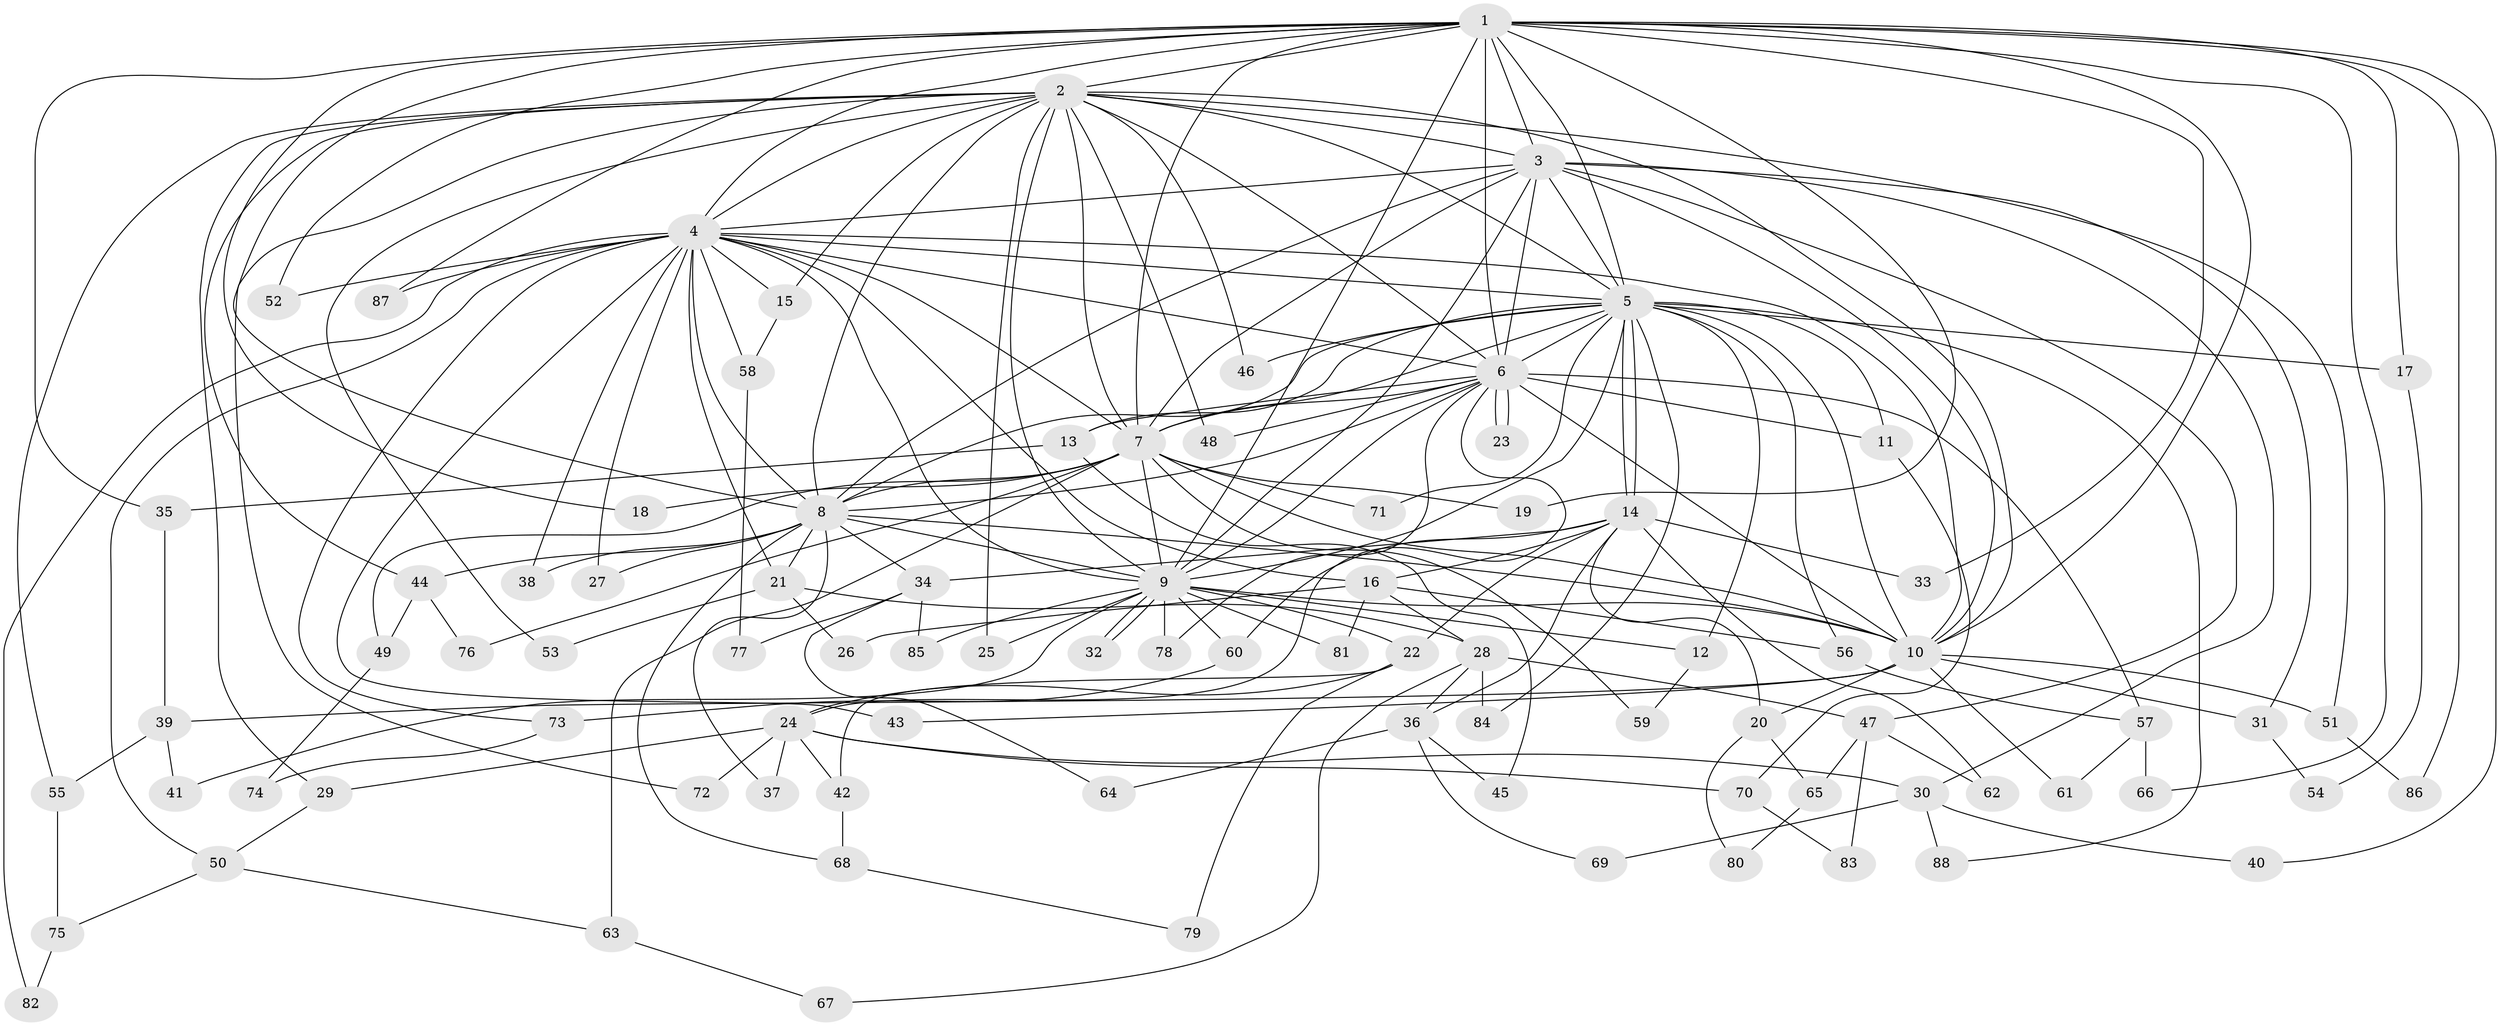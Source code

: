 // Generated by graph-tools (version 1.1) at 2025/49/03/09/25 03:49:31]
// undirected, 88 vertices, 201 edges
graph export_dot {
graph [start="1"]
  node [color=gray90,style=filled];
  1;
  2;
  3;
  4;
  5;
  6;
  7;
  8;
  9;
  10;
  11;
  12;
  13;
  14;
  15;
  16;
  17;
  18;
  19;
  20;
  21;
  22;
  23;
  24;
  25;
  26;
  27;
  28;
  29;
  30;
  31;
  32;
  33;
  34;
  35;
  36;
  37;
  38;
  39;
  40;
  41;
  42;
  43;
  44;
  45;
  46;
  47;
  48;
  49;
  50;
  51;
  52;
  53;
  54;
  55;
  56;
  57;
  58;
  59;
  60;
  61;
  62;
  63;
  64;
  65;
  66;
  67;
  68;
  69;
  70;
  71;
  72;
  73;
  74;
  75;
  76;
  77;
  78;
  79;
  80;
  81;
  82;
  83;
  84;
  85;
  86;
  87;
  88;
  1 -- 2;
  1 -- 3;
  1 -- 4;
  1 -- 5;
  1 -- 6;
  1 -- 7;
  1 -- 8;
  1 -- 9;
  1 -- 10;
  1 -- 17;
  1 -- 18;
  1 -- 19;
  1 -- 33;
  1 -- 35;
  1 -- 40;
  1 -- 52;
  1 -- 66;
  1 -- 86;
  1 -- 87;
  2 -- 3;
  2 -- 4;
  2 -- 5;
  2 -- 6;
  2 -- 7;
  2 -- 8;
  2 -- 9;
  2 -- 10;
  2 -- 15;
  2 -- 25;
  2 -- 29;
  2 -- 44;
  2 -- 46;
  2 -- 48;
  2 -- 51;
  2 -- 53;
  2 -- 55;
  2 -- 72;
  3 -- 4;
  3 -- 5;
  3 -- 6;
  3 -- 7;
  3 -- 8;
  3 -- 9;
  3 -- 10;
  3 -- 30;
  3 -- 31;
  3 -- 47;
  4 -- 5;
  4 -- 6;
  4 -- 7;
  4 -- 8;
  4 -- 9;
  4 -- 10;
  4 -- 15;
  4 -- 16;
  4 -- 21;
  4 -- 27;
  4 -- 38;
  4 -- 43;
  4 -- 50;
  4 -- 52;
  4 -- 58;
  4 -- 73;
  4 -- 82;
  4 -- 87;
  5 -- 6;
  5 -- 7;
  5 -- 8;
  5 -- 9;
  5 -- 10;
  5 -- 11;
  5 -- 12;
  5 -- 13;
  5 -- 14;
  5 -- 14;
  5 -- 17;
  5 -- 46;
  5 -- 56;
  5 -- 71;
  5 -- 84;
  5 -- 88;
  6 -- 7;
  6 -- 8;
  6 -- 9;
  6 -- 10;
  6 -- 11;
  6 -- 13;
  6 -- 23;
  6 -- 23;
  6 -- 24;
  6 -- 48;
  6 -- 57;
  6 -- 78;
  7 -- 8;
  7 -- 9;
  7 -- 10;
  7 -- 18;
  7 -- 19;
  7 -- 49;
  7 -- 59;
  7 -- 63;
  7 -- 71;
  7 -- 76;
  8 -- 9;
  8 -- 10;
  8 -- 21;
  8 -- 27;
  8 -- 34;
  8 -- 37;
  8 -- 38;
  8 -- 44;
  8 -- 68;
  9 -- 10;
  9 -- 12;
  9 -- 22;
  9 -- 25;
  9 -- 32;
  9 -- 32;
  9 -- 41;
  9 -- 60;
  9 -- 78;
  9 -- 81;
  9 -- 85;
  10 -- 20;
  10 -- 31;
  10 -- 39;
  10 -- 43;
  10 -- 51;
  10 -- 61;
  11 -- 70;
  12 -- 59;
  13 -- 35;
  13 -- 45;
  14 -- 16;
  14 -- 20;
  14 -- 22;
  14 -- 33;
  14 -- 34;
  14 -- 36;
  14 -- 60;
  14 -- 62;
  15 -- 58;
  16 -- 26;
  16 -- 28;
  16 -- 56;
  16 -- 81;
  17 -- 54;
  20 -- 65;
  20 -- 80;
  21 -- 26;
  21 -- 28;
  21 -- 53;
  22 -- 24;
  22 -- 42;
  22 -- 79;
  24 -- 29;
  24 -- 30;
  24 -- 37;
  24 -- 42;
  24 -- 70;
  24 -- 72;
  28 -- 36;
  28 -- 47;
  28 -- 67;
  28 -- 84;
  29 -- 50;
  30 -- 40;
  30 -- 69;
  30 -- 88;
  31 -- 54;
  34 -- 64;
  34 -- 77;
  34 -- 85;
  35 -- 39;
  36 -- 45;
  36 -- 64;
  36 -- 69;
  39 -- 41;
  39 -- 55;
  42 -- 68;
  44 -- 49;
  44 -- 76;
  47 -- 62;
  47 -- 65;
  47 -- 83;
  49 -- 74;
  50 -- 63;
  50 -- 75;
  51 -- 86;
  55 -- 75;
  56 -- 57;
  57 -- 61;
  57 -- 66;
  58 -- 77;
  60 -- 73;
  63 -- 67;
  65 -- 80;
  68 -- 79;
  70 -- 83;
  73 -- 74;
  75 -- 82;
}
